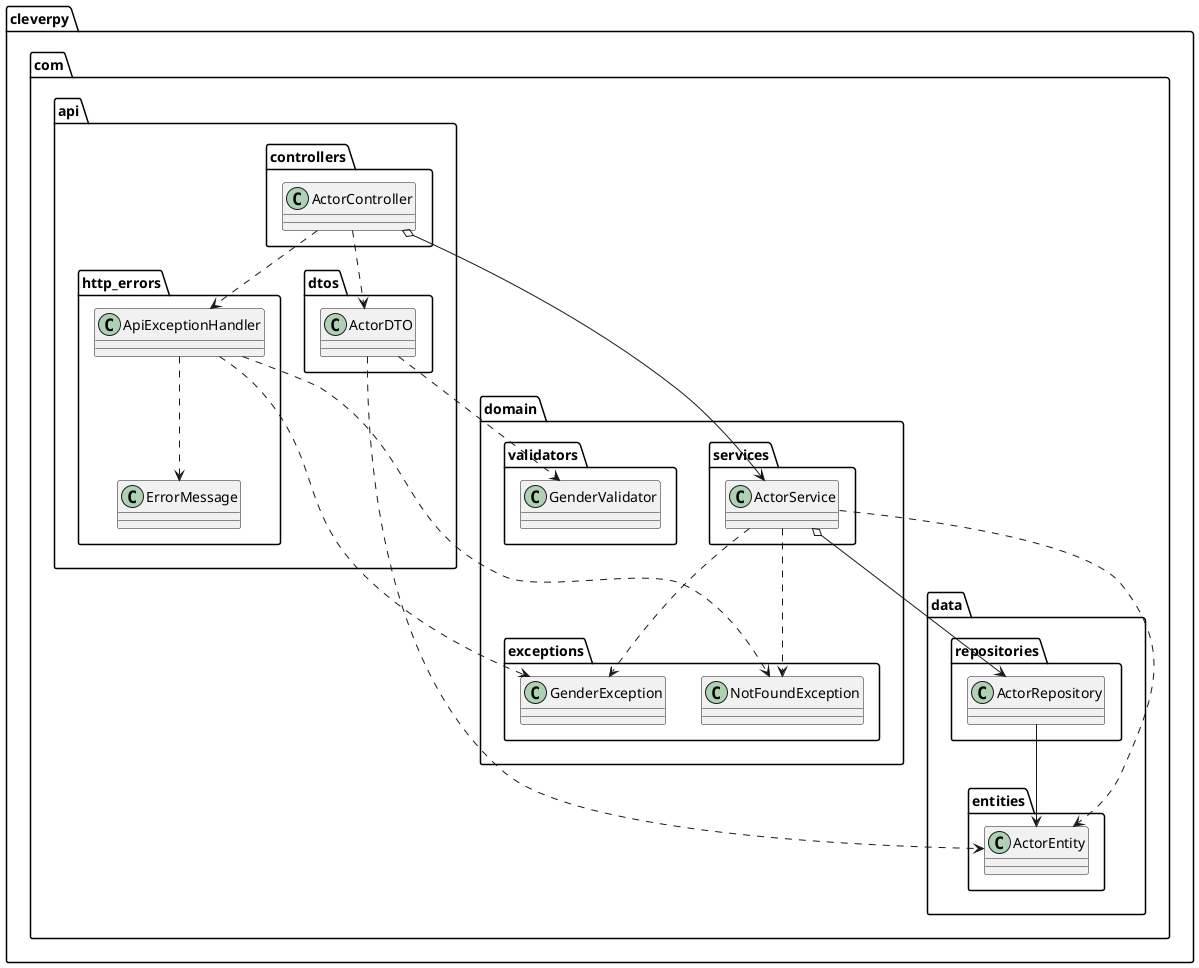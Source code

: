 @startuml
package "cleverpy.com"{
    package "api" {
        package "controllers" {
            class ActorController
        }
        package "dtos" {
            class ActorDTO
        }
        package "http_errors" {
            class ApiExceptionHandler
            class ErrorMessage
        }
    }
    package "domain" {
        package "services" {
            class ActorService
        }
        package "exceptions" {
            class NotFoundException
            class GenderException
        }
        package "validators" {
            class GenderValidator
        }
    }
    package "data" {
        package "repositories" {
            class ActorRepository
        }
        package "entities" {
            class ActorEntity
        }
    }
    ActorController o--> ActorService
    ActorController ..> ActorDTO
    ActorController ..> ApiExceptionHandler

    ApiExceptionHandler ..> ErrorMessage
    ApiExceptionHandler ..> NotFoundException
    ApiExceptionHandler ..> GenderException

    ActorDTO ..> GenderValidator
    ActorDTO ..> ActorEntity

    ActorService o--> ActorRepository
    ActorService ..> NotFoundException
    ActorService ..> GenderException
    ActorService ..> ActorEntity

    ActorRepository --> ActorEntity

}

@enduml